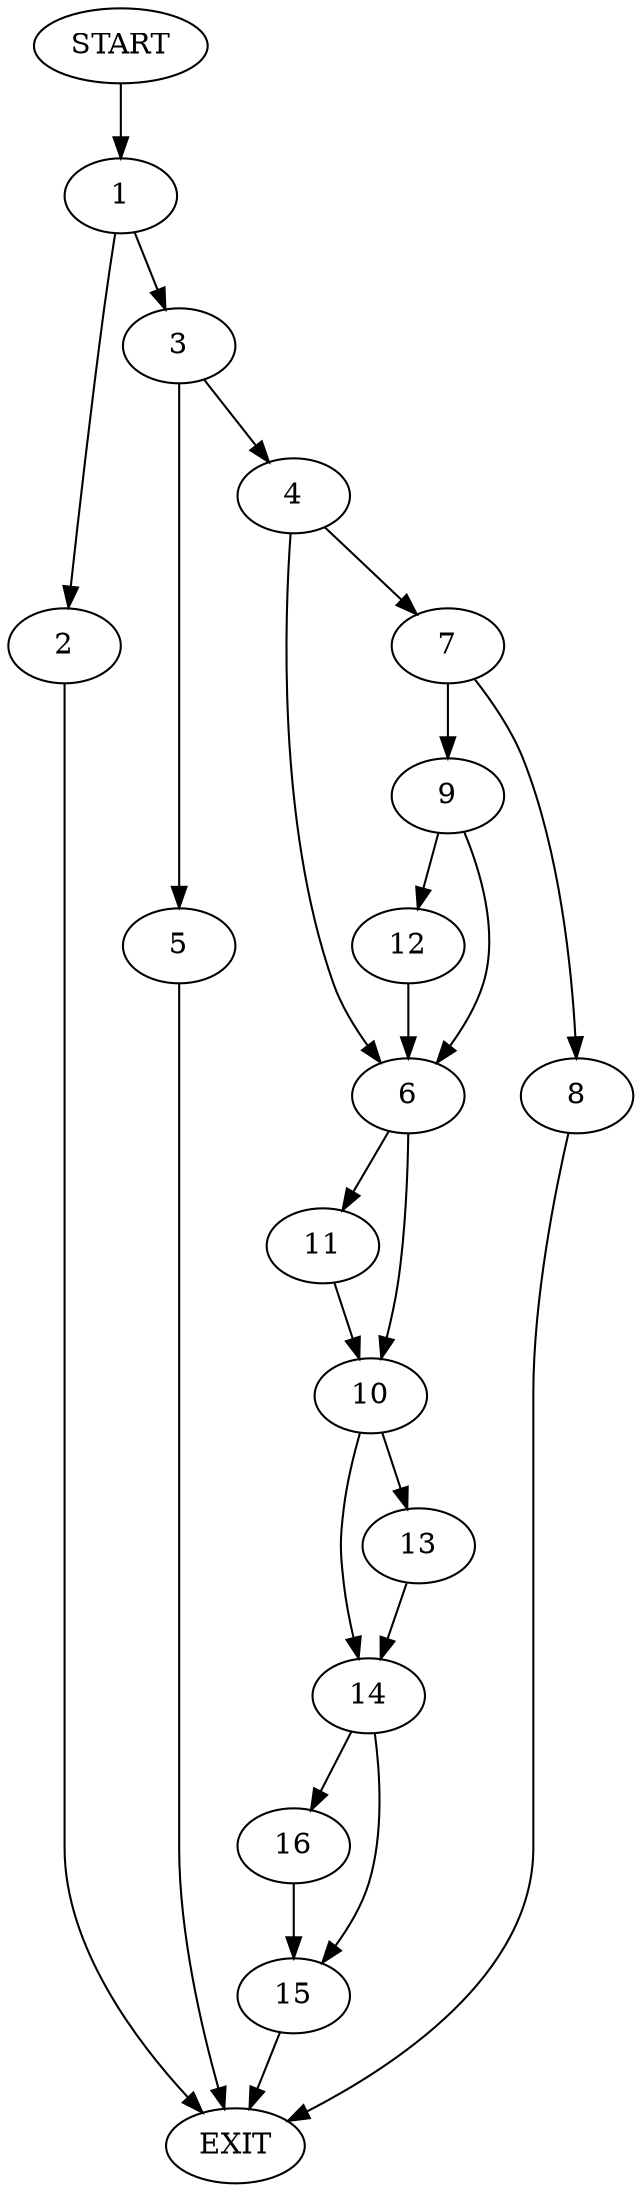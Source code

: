 digraph {
0 [label="START"]
17 [label="EXIT"]
0 -> 1
1 -> 2
1 -> 3
3 -> 4
3 -> 5
2 -> 17
4 -> 6
4 -> 7
5 -> 17
7 -> 8
7 -> 9
6 -> 10
6 -> 11
8 -> 17
9 -> 12
9 -> 6
12 -> 6
11 -> 10
10 -> 13
10 -> 14
13 -> 14
14 -> 15
14 -> 16
16 -> 15
15 -> 17
}
